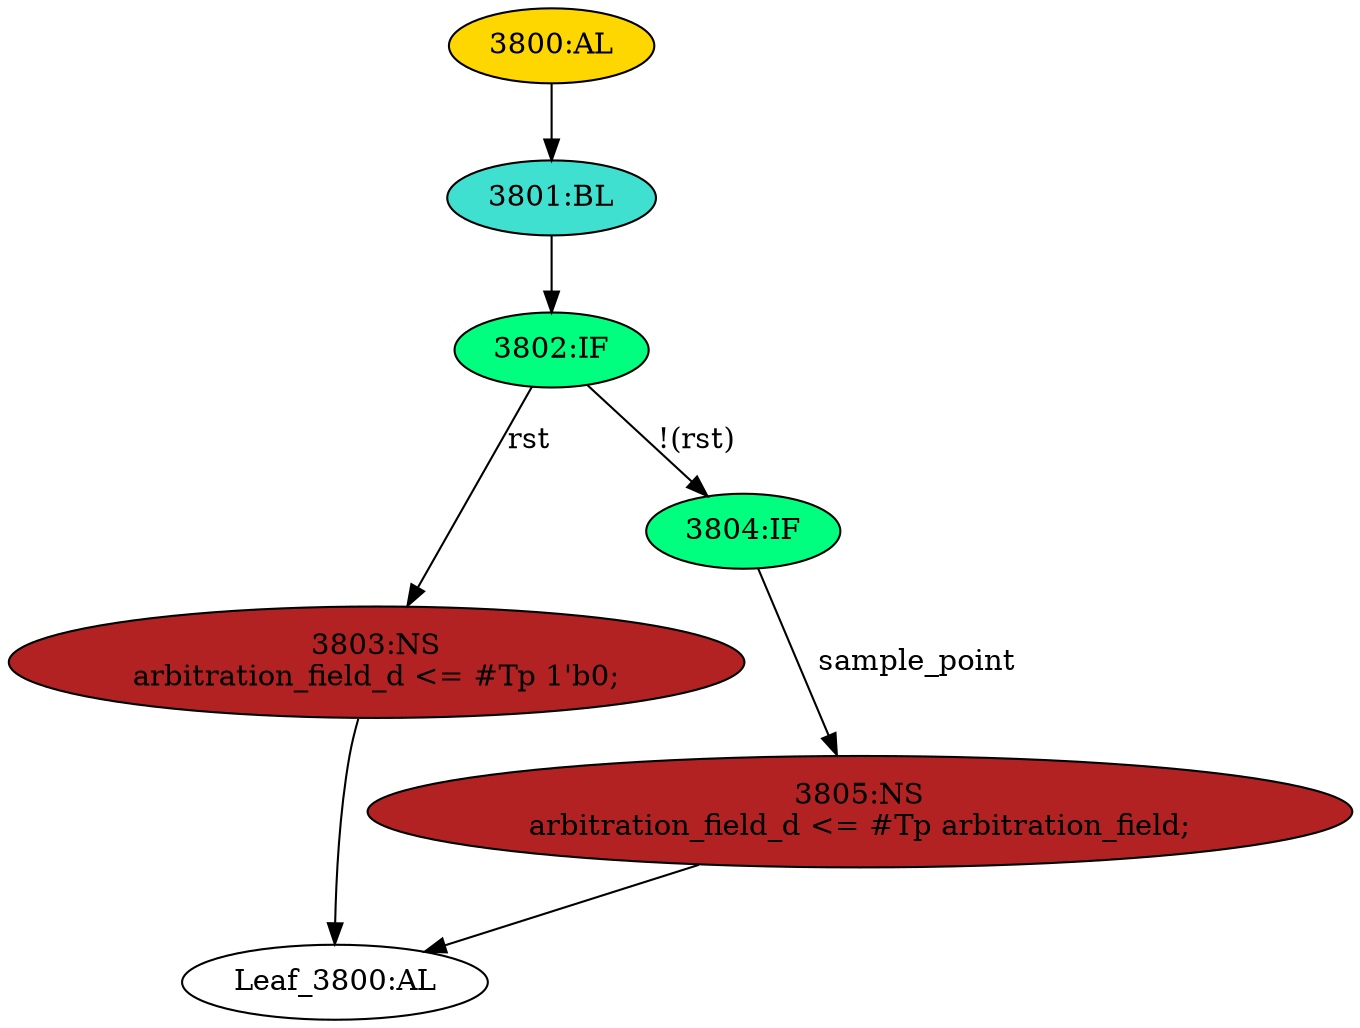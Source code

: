 strict digraph "" {
	node [label="\N"];
	"3801:BL"	 [ast="<pyverilog.vparser.ast.Block object at 0x7f44f6b54750>",
		fillcolor=turquoise,
		label="3801:BL",
		statements="[]",
		style=filled,
		typ=Block];
	"3802:IF"	 [ast="<pyverilog.vparser.ast.IfStatement object at 0x7f44f6b54790>",
		fillcolor=springgreen,
		label="3802:IF",
		statements="[]",
		style=filled,
		typ=IfStatement];
	"3801:BL" -> "3802:IF"	 [cond="[]",
		lineno=None];
	"3805:NS"	 [ast="<pyverilog.vparser.ast.NonblockingSubstitution object at 0x7f44f6b54810>",
		fillcolor=firebrick,
		label="3805:NS
arbitration_field_d <= #Tp arbitration_field;",
		statements="[<pyverilog.vparser.ast.NonblockingSubstitution object at 0x7f44f6b54810>]",
		style=filled,
		typ=NonblockingSubstitution];
	"Leaf_3800:AL"	 [def_var="['arbitration_field_d']",
		label="Leaf_3800:AL"];
	"3805:NS" -> "Leaf_3800:AL"	 [cond="[]",
		lineno=None];
	"3803:NS"	 [ast="<pyverilog.vparser.ast.NonblockingSubstitution object at 0x7f44f6b54ad0>",
		fillcolor=firebrick,
		label="3803:NS
arbitration_field_d <= #Tp 1'b0;",
		statements="[<pyverilog.vparser.ast.NonblockingSubstitution object at 0x7f44f6b54ad0>]",
		style=filled,
		typ=NonblockingSubstitution];
	"3802:IF" -> "3803:NS"	 [cond="['rst']",
		label=rst,
		lineno=3802];
	"3804:IF"	 [ast="<pyverilog.vparser.ast.IfStatement object at 0x7f44f6b547d0>",
		fillcolor=springgreen,
		label="3804:IF",
		statements="[]",
		style=filled,
		typ=IfStatement];
	"3802:IF" -> "3804:IF"	 [cond="['rst']",
		label="!(rst)",
		lineno=3802];
	"3800:AL"	 [ast="<pyverilog.vparser.ast.Always object at 0x7f44f6b54d10>",
		clk_sens=True,
		fillcolor=gold,
		label="3800:AL",
		sens="['clk', 'rst']",
		statements="[]",
		style=filled,
		typ=Always,
		use_var="['rst', 'sample_point', 'arbitration_field']"];
	"3800:AL" -> "3801:BL"	 [cond="[]",
		lineno=None];
	"3803:NS" -> "Leaf_3800:AL"	 [cond="[]",
		lineno=None];
	"3804:IF" -> "3805:NS"	 [cond="['sample_point']",
		label=sample_point,
		lineno=3804];
}
